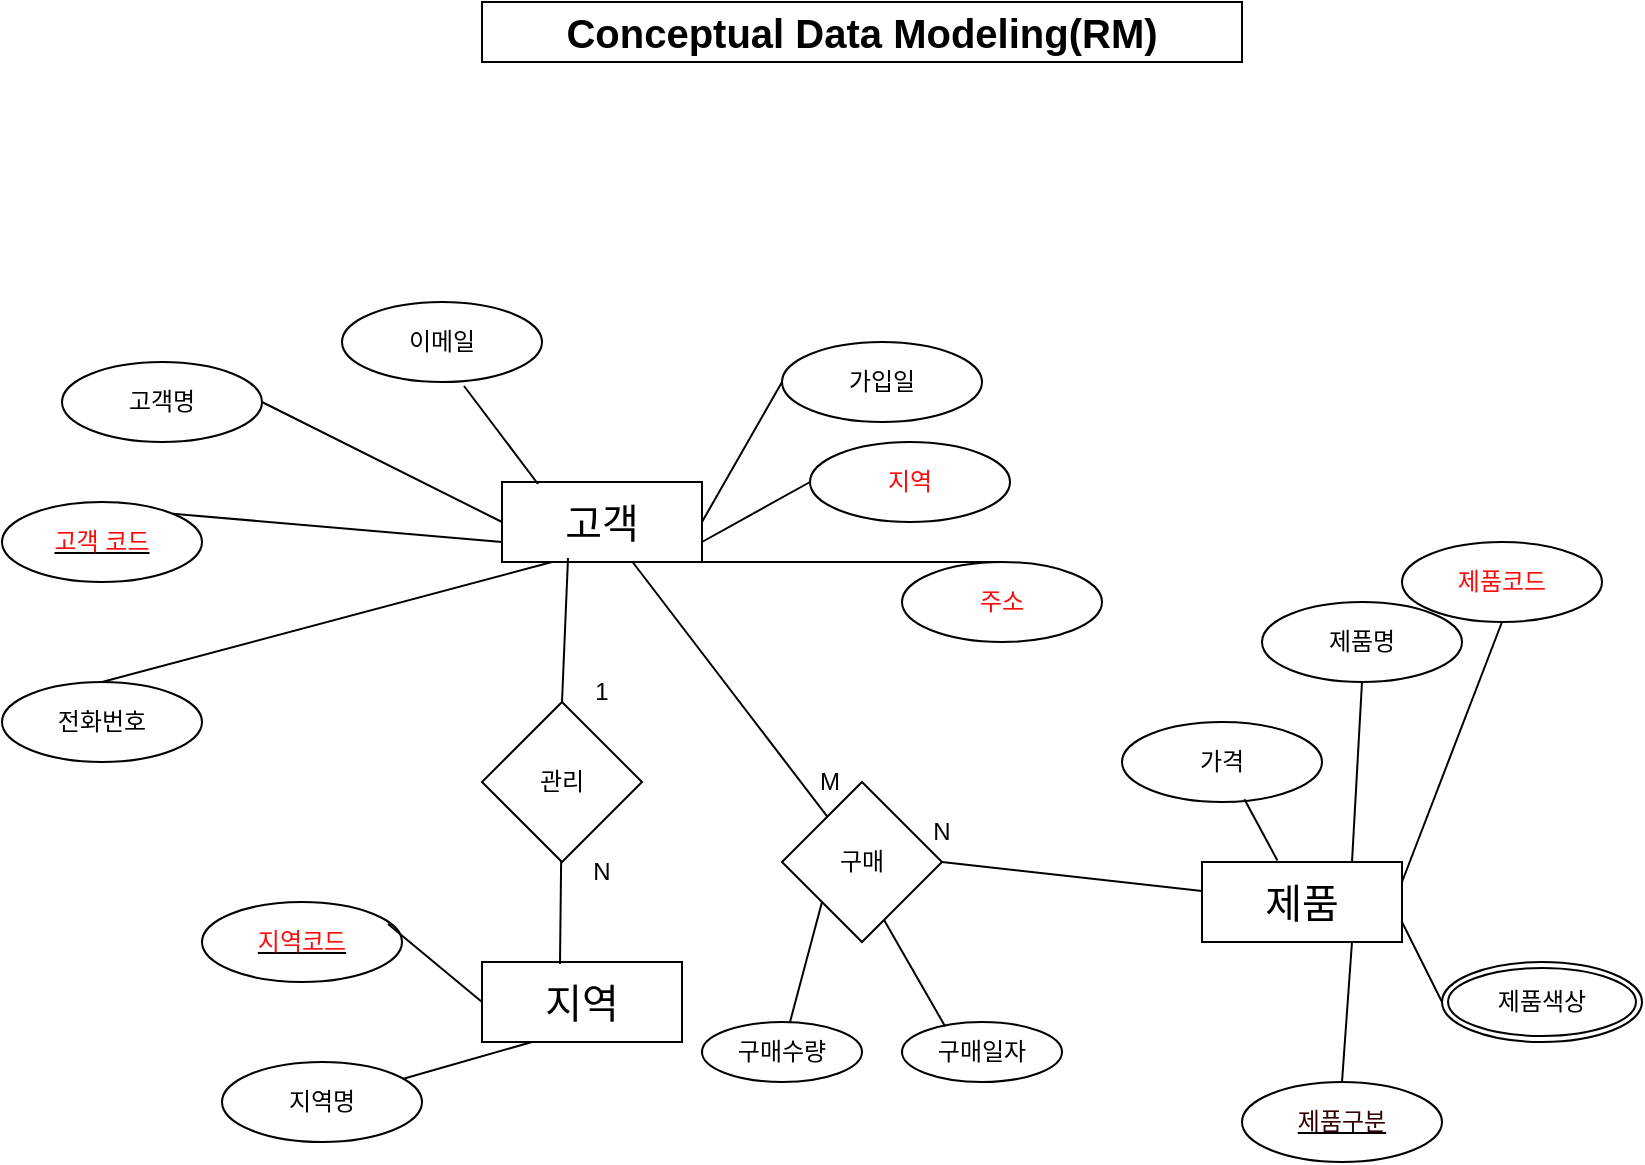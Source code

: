 <mxfile version="21.6.5" type="github" pages="2">
  <diagram name="페이지-1" id="ctG3i_B3t7xJVeC1sO4r">
    <mxGraphModel dx="1687" dy="929" grid="1" gridSize="10" guides="1" tooltips="1" connect="1" arrows="1" fold="1" page="1" pageScale="1" pageWidth="827" pageHeight="1169" math="0" shadow="0">
      <root>
        <mxCell id="0" />
        <mxCell id="1" parent="0" />
        <mxCell id="lO-m15wxZYzl-79D4BZT-1" value="&lt;font style=&quot;font-size: 20px;&quot;&gt;고객&lt;/font&gt;" style="whiteSpace=wrap;html=1;align=center;" parent="1" vertex="1">
          <mxGeometry x="250" y="250" width="100" height="40" as="geometry" />
        </mxCell>
        <mxCell id="lO-m15wxZYzl-79D4BZT-3" value="고객명" style="ellipse;whiteSpace=wrap;html=1;align=center;" parent="1" vertex="1">
          <mxGeometry x="30" y="190" width="100" height="40" as="geometry" />
        </mxCell>
        <mxCell id="lO-m15wxZYzl-79D4BZT-5" value="" style="endArrow=none;html=1;rounded=0;exitX=1;exitY=0.5;exitDx=0;exitDy=0;entryX=0;entryY=0.5;entryDx=0;entryDy=0;" parent="1" source="lO-m15wxZYzl-79D4BZT-3" target="lO-m15wxZYzl-79D4BZT-1" edge="1">
          <mxGeometry relative="1" as="geometry">
            <mxPoint x="180" y="400" as="sourcePoint" />
            <mxPoint x="340" y="400" as="targetPoint" />
          </mxGeometry>
        </mxCell>
        <mxCell id="lO-m15wxZYzl-79D4BZT-6" value="전화번호" style="ellipse;whiteSpace=wrap;html=1;align=center;" parent="1" vertex="1">
          <mxGeometry y="350" width="100" height="40" as="geometry" />
        </mxCell>
        <mxCell id="lO-m15wxZYzl-79D4BZT-7" value="이메일" style="ellipse;whiteSpace=wrap;html=1;align=center;" parent="1" vertex="1">
          <mxGeometry x="170" y="160" width="100" height="40" as="geometry" />
        </mxCell>
        <mxCell id="lO-m15wxZYzl-79D4BZT-8" value="&lt;font color=&quot;#ff0a0a&quot;&gt;주소&lt;/font&gt;" style="ellipse;whiteSpace=wrap;html=1;align=center;" parent="1" vertex="1">
          <mxGeometry x="450" y="290" width="100" height="40" as="geometry" />
        </mxCell>
        <mxCell id="lO-m15wxZYzl-79D4BZT-9" value="&lt;font color=&quot;#ff0a0a&quot;&gt;지역&lt;/font&gt;" style="ellipse;whiteSpace=wrap;html=1;align=center;" parent="1" vertex="1">
          <mxGeometry x="404" y="230" width="100" height="40" as="geometry" />
        </mxCell>
        <mxCell id="lO-m15wxZYzl-79D4BZT-10" value="가입일" style="ellipse;whiteSpace=wrap;html=1;align=center;" parent="1" vertex="1">
          <mxGeometry x="390" y="180" width="100" height="40" as="geometry" />
        </mxCell>
        <mxCell id="lO-m15wxZYzl-79D4BZT-11" value="" style="endArrow=none;html=1;rounded=0;exitX=0.5;exitY=0;exitDx=0;exitDy=0;entryX=0.25;entryY=1;entryDx=0;entryDy=0;" parent="1" source="lO-m15wxZYzl-79D4BZT-6" target="lO-m15wxZYzl-79D4BZT-1" edge="1">
          <mxGeometry relative="1" as="geometry">
            <mxPoint x="320" y="510" as="sourcePoint" />
            <mxPoint x="410" y="340" as="targetPoint" />
          </mxGeometry>
        </mxCell>
        <mxCell id="lO-m15wxZYzl-79D4BZT-12" value="" style="endArrow=none;html=1;rounded=0;entryX=0.18;entryY=0.025;entryDx=0;entryDy=0;exitX=0.61;exitY=1.05;exitDx=0;exitDy=0;entryPerimeter=0;exitPerimeter=0;" parent="1" source="lO-m15wxZYzl-79D4BZT-7" target="lO-m15wxZYzl-79D4BZT-1" edge="1">
          <mxGeometry relative="1" as="geometry">
            <mxPoint x="320" y="510" as="sourcePoint" />
            <mxPoint x="480" y="510" as="targetPoint" />
          </mxGeometry>
        </mxCell>
        <mxCell id="lO-m15wxZYzl-79D4BZT-13" value="" style="endArrow=none;html=1;rounded=0;exitX=0.5;exitY=0;exitDx=0;exitDy=0;entryX=0.75;entryY=1;entryDx=0;entryDy=0;" parent="1" source="lO-m15wxZYzl-79D4BZT-8" target="lO-m15wxZYzl-79D4BZT-1" edge="1">
          <mxGeometry relative="1" as="geometry">
            <mxPoint x="320" y="510" as="sourcePoint" />
            <mxPoint x="410" y="340" as="targetPoint" />
          </mxGeometry>
        </mxCell>
        <mxCell id="lO-m15wxZYzl-79D4BZT-14" value="" style="endArrow=none;html=1;rounded=0;entryX=1;entryY=0.75;entryDx=0;entryDy=0;exitX=0;exitY=0.5;exitDx=0;exitDy=0;" parent="1" source="lO-m15wxZYzl-79D4BZT-9" target="lO-m15wxZYzl-79D4BZT-1" edge="1">
          <mxGeometry relative="1" as="geometry">
            <mxPoint x="320" y="510" as="sourcePoint" />
            <mxPoint x="480" y="510" as="targetPoint" />
          </mxGeometry>
        </mxCell>
        <mxCell id="lO-m15wxZYzl-79D4BZT-15" value="" style="endArrow=none;html=1;rounded=0;entryX=1;entryY=0.5;entryDx=0;entryDy=0;exitX=0;exitY=0.5;exitDx=0;exitDy=0;" parent="1" source="lO-m15wxZYzl-79D4BZT-10" target="lO-m15wxZYzl-79D4BZT-1" edge="1">
          <mxGeometry relative="1" as="geometry">
            <mxPoint x="320" y="510" as="sourcePoint" />
            <mxPoint x="480" y="510" as="targetPoint" />
          </mxGeometry>
        </mxCell>
        <mxCell id="lO-m15wxZYzl-79D4BZT-16" value="&lt;u&gt;&lt;font color=&quot;#ff0a0a&quot;&gt;고객 코드&lt;/font&gt;&lt;/u&gt;" style="ellipse;whiteSpace=wrap;html=1;align=center;" parent="1" vertex="1">
          <mxGeometry y="260" width="100" height="40" as="geometry" />
        </mxCell>
        <mxCell id="lO-m15wxZYzl-79D4BZT-17" value="" style="endArrow=none;html=1;rounded=0;exitX=1;exitY=0;exitDx=0;exitDy=0;entryX=0;entryY=0.75;entryDx=0;entryDy=0;" parent="1" source="lO-m15wxZYzl-79D4BZT-16" target="lO-m15wxZYzl-79D4BZT-1" edge="1">
          <mxGeometry relative="1" as="geometry">
            <mxPoint x="320" y="510" as="sourcePoint" />
            <mxPoint x="360" y="320" as="targetPoint" />
          </mxGeometry>
        </mxCell>
        <mxCell id="6MWa4XduvLRAcLlswhVx-1" value="&lt;span style=&quot;font-size: 20px;&quot;&gt;지역&lt;/span&gt;" style="whiteSpace=wrap;html=1;align=center;" vertex="1" parent="1">
          <mxGeometry x="240" y="490" width="100" height="40" as="geometry" />
        </mxCell>
        <mxCell id="6MWa4XduvLRAcLlswhVx-2" value="&lt;u&gt;&lt;font color=&quot;#ff0a0a&quot;&gt;지역코드&lt;/font&gt;&lt;/u&gt;" style="ellipse;whiteSpace=wrap;html=1;align=center;" vertex="1" parent="1">
          <mxGeometry x="100" y="460" width="100" height="40" as="geometry" />
        </mxCell>
        <mxCell id="6MWa4XduvLRAcLlswhVx-3" value="지역명" style="ellipse;whiteSpace=wrap;html=1;align=center;" vertex="1" parent="1">
          <mxGeometry x="110" y="540" width="100" height="40" as="geometry" />
        </mxCell>
        <mxCell id="6MWa4XduvLRAcLlswhVx-4" value="" style="endArrow=none;html=1;rounded=0;exitX=0.93;exitY=0.275;exitDx=0;exitDy=0;entryX=0;entryY=0.5;entryDx=0;entryDy=0;exitPerimeter=0;" edge="1" parent="1" source="6MWa4XduvLRAcLlswhVx-2" target="6MWa4XduvLRAcLlswhVx-1">
          <mxGeometry relative="1" as="geometry">
            <mxPoint x="170" y="810" as="sourcePoint" />
            <mxPoint x="210" y="740" as="targetPoint" />
          </mxGeometry>
        </mxCell>
        <mxCell id="6MWa4XduvLRAcLlswhVx-5" value="" style="endArrow=none;html=1;rounded=0;entryX=0.25;entryY=1;entryDx=0;entryDy=0;" edge="1" parent="1" source="6MWa4XduvLRAcLlswhVx-3" target="6MWa4XduvLRAcLlswhVx-1">
          <mxGeometry relative="1" as="geometry">
            <mxPoint x="170" y="880" as="sourcePoint" />
            <mxPoint x="230" y="810" as="targetPoint" />
          </mxGeometry>
        </mxCell>
        <mxCell id="6MWa4XduvLRAcLlswhVx-8" value="&lt;span style=&quot;font-size: 20px;&quot;&gt;제품&lt;/span&gt;" style="whiteSpace=wrap;html=1;align=center;" vertex="1" parent="1">
          <mxGeometry x="600" y="440" width="100" height="40" as="geometry" />
        </mxCell>
        <mxCell id="6MWa4XduvLRAcLlswhVx-9" value="&lt;u&gt;&lt;font color=&quot;#330000&quot;&gt;제품구분&lt;/font&gt;&lt;/u&gt;" style="ellipse;whiteSpace=wrap;html=1;align=center;" vertex="1" parent="1">
          <mxGeometry x="620" y="550" width="100" height="40" as="geometry" />
        </mxCell>
        <mxCell id="6MWa4XduvLRAcLlswhVx-11" value="" style="endArrow=none;html=1;rounded=0;exitX=0.5;exitY=0;exitDx=0;exitDy=0;entryX=0.75;entryY=1;entryDx=0;entryDy=0;" edge="1" parent="1" source="6MWa4XduvLRAcLlswhVx-9" target="6MWa4XduvLRAcLlswhVx-8">
          <mxGeometry relative="1" as="geometry">
            <mxPoint x="530" y="810" as="sourcePoint" />
            <mxPoint x="570" y="740" as="targetPoint" />
          </mxGeometry>
        </mxCell>
        <mxCell id="6MWa4XduvLRAcLlswhVx-12" value="" style="endArrow=none;html=1;rounded=0;exitX=0.5;exitY=0;exitDx=0;exitDy=0;entryX=1;entryY=0.25;entryDx=0;entryDy=0;" edge="1" parent="1" target="6MWa4XduvLRAcLlswhVx-8">
          <mxGeometry relative="1" as="geometry">
            <mxPoint x="750" y="320.0" as="sourcePoint" />
            <mxPoint x="690" y="770" as="targetPoint" />
          </mxGeometry>
        </mxCell>
        <mxCell id="6MWa4XduvLRAcLlswhVx-13" value="&lt;font color=&quot;#050000&quot;&gt;구매수량&lt;/font&gt;" style="ellipse;whiteSpace=wrap;html=1;align=center;" vertex="1" parent="1">
          <mxGeometry x="350" y="520" width="80" height="30" as="geometry" />
        </mxCell>
        <mxCell id="6MWa4XduvLRAcLlswhVx-17" value="&lt;font color=&quot;#050000&quot;&gt;제품명&lt;br&gt;&lt;/font&gt;" style="ellipse;whiteSpace=wrap;html=1;align=center;" vertex="1" parent="1">
          <mxGeometry x="630" y="310" width="100" height="40" as="geometry" />
        </mxCell>
        <mxCell id="6MWa4XduvLRAcLlswhVx-19" value="관리" style="rhombus;whiteSpace=wrap;html=1;" vertex="1" parent="1">
          <mxGeometry x="240" y="360" width="80" height="80" as="geometry" />
        </mxCell>
        <mxCell id="6MWa4XduvLRAcLlswhVx-22" value="" style="endArrow=none;html=1;rounded=0;" edge="1" parent="1" source="6MWa4XduvLRAcLlswhVx-32" target="lO-m15wxZYzl-79D4BZT-1">
          <mxGeometry width="50" height="50" relative="1" as="geometry">
            <mxPoint x="380" y="850" as="sourcePoint" />
            <mxPoint x="430" y="800" as="targetPoint" />
          </mxGeometry>
        </mxCell>
        <mxCell id="6MWa4XduvLRAcLlswhVx-26" value="" style="endArrow=none;html=1;rounded=0;entryX=0.33;entryY=0.95;entryDx=0;entryDy=0;entryPerimeter=0;exitX=0.5;exitY=0;exitDx=0;exitDy=0;" edge="1" parent="1" source="6MWa4XduvLRAcLlswhVx-19" target="lO-m15wxZYzl-79D4BZT-1">
          <mxGeometry width="50" height="50" relative="1" as="geometry">
            <mxPoint x="330" y="590" as="sourcePoint" />
            <mxPoint x="430" y="300" as="targetPoint" />
          </mxGeometry>
        </mxCell>
        <mxCell id="6MWa4XduvLRAcLlswhVx-29" value="" style="endArrow=none;html=1;rounded=0;entryX=1;entryY=0.5;entryDx=0;entryDy=0;" edge="1" parent="1" source="stB9Ug33SJCfoGX-pwgp-1" target="6MWa4XduvLRAcLlswhVx-32">
          <mxGeometry width="50" height="50" relative="1" as="geometry">
            <mxPoint x="380" y="900" as="sourcePoint" />
            <mxPoint x="430" y="850" as="targetPoint" />
          </mxGeometry>
        </mxCell>
        <mxCell id="6MWa4XduvLRAcLlswhVx-31" value="" style="endArrow=none;html=1;rounded=0;exitX=0.39;exitY=0.025;exitDx=0;exitDy=0;exitPerimeter=0;" edge="1" parent="1" source="6MWa4XduvLRAcLlswhVx-1" target="6MWa4XduvLRAcLlswhVx-19">
          <mxGeometry width="50" height="50" relative="1" as="geometry">
            <mxPoint x="235" y="760" as="sourcePoint" />
            <mxPoint x="285" y="710" as="targetPoint" />
          </mxGeometry>
        </mxCell>
        <mxCell id="6MWa4XduvLRAcLlswhVx-32" value="구매" style="rhombus;whiteSpace=wrap;html=1;" vertex="1" parent="1">
          <mxGeometry x="390" y="400" width="80" height="80" as="geometry" />
        </mxCell>
        <mxCell id="6MWa4XduvLRAcLlswhVx-38" value="&lt;font color=&quot;#050000&quot;&gt;구매일자&lt;br&gt;&lt;/font&gt;" style="ellipse;whiteSpace=wrap;html=1;align=center;" vertex="1" parent="1">
          <mxGeometry x="450" y="520" width="80" height="30" as="geometry" />
        </mxCell>
        <mxCell id="6MWa4XduvLRAcLlswhVx-39" value="" style="endArrow=none;html=1;rounded=0;entryX=0;entryY=1;entryDx=0;entryDy=0;" edge="1" parent="1" source="6MWa4XduvLRAcLlswhVx-13" target="6MWa4XduvLRAcLlswhVx-32">
          <mxGeometry width="50" height="50" relative="1" as="geometry">
            <mxPoint x="460" y="580" as="sourcePoint" />
            <mxPoint x="362" y="453" as="targetPoint" />
          </mxGeometry>
        </mxCell>
        <mxCell id="6MWa4XduvLRAcLlswhVx-40" value="" style="endArrow=none;html=1;rounded=0;entryX=0.638;entryY=0.863;entryDx=0;entryDy=0;exitX=0.27;exitY=0.075;exitDx=0;exitDy=0;exitPerimeter=0;entryPerimeter=0;" edge="1" parent="1" source="6MWa4XduvLRAcLlswhVx-38" target="6MWa4XduvLRAcLlswhVx-32">
          <mxGeometry width="50" height="50" relative="1" as="geometry">
            <mxPoint x="439.5" y="530" as="sourcePoint" />
            <mxPoint x="439.5" y="460" as="targetPoint" />
          </mxGeometry>
        </mxCell>
        <mxCell id="6MWa4XduvLRAcLlswhVx-41" value="&lt;font color=&quot;#ff0a0a&quot;&gt;제품코드&lt;/font&gt;" style="ellipse;whiteSpace=wrap;html=1;align=center;" vertex="1" parent="1">
          <mxGeometry x="700" y="280" width="100" height="40" as="geometry" />
        </mxCell>
        <mxCell id="UzY78p47QIAQdNlPT3tf-1" value="&lt;font style=&quot;font-size: 20px;&quot;&gt;&lt;b&gt;Conceptual Data Modeling(RM)&lt;/b&gt;&lt;/font&gt;" style="whiteSpace=wrap;html=1;align=center;" vertex="1" parent="1">
          <mxGeometry x="240" y="10" width="380" height="30" as="geometry" />
        </mxCell>
        <mxCell id="1WIIRvdV10EKxF0J9GSD-1" value="1" style="text;html=1;strokeColor=none;fillColor=none;align=center;verticalAlign=middle;whiteSpace=wrap;rounded=0;" vertex="1" parent="1">
          <mxGeometry x="270" y="340" width="60" height="30" as="geometry" />
        </mxCell>
        <mxCell id="1WIIRvdV10EKxF0J9GSD-2" value="N" style="text;html=1;strokeColor=none;fillColor=none;align=center;verticalAlign=middle;whiteSpace=wrap;rounded=0;" vertex="1" parent="1">
          <mxGeometry x="270" y="430" width="60" height="30" as="geometry" />
        </mxCell>
        <mxCell id="GF0Iq6_NHCMn3ZYrIbOU-1" value="&lt;font color=&quot;#050000&quot;&gt;제품색상&lt;/font&gt;" style="ellipse;shape=doubleEllipse;margin=3;whiteSpace=wrap;html=1;align=center;" vertex="1" parent="1">
          <mxGeometry x="720" y="490" width="100" height="40" as="geometry" />
        </mxCell>
        <mxCell id="GF0Iq6_NHCMn3ZYrIbOU-2" value="&lt;font color=&quot;#050000&quot;&gt;가격&lt;br&gt;&lt;/font&gt;" style="ellipse;whiteSpace=wrap;html=1;align=center;" vertex="1" parent="1">
          <mxGeometry x="560" y="370" width="100" height="40" as="geometry" />
        </mxCell>
        <mxCell id="GF0Iq6_NHCMn3ZYrIbOU-3" value="" style="endArrow=none;html=1;rounded=0;exitX=0.377;exitY=-0.019;exitDx=0;exitDy=0;entryX=0.612;entryY=0.966;entryDx=0;entryDy=0;entryPerimeter=0;exitPerimeter=0;" edge="1" parent="1" source="6MWa4XduvLRAcLlswhVx-8" target="GF0Iq6_NHCMn3ZYrIbOU-2">
          <mxGeometry relative="1" as="geometry">
            <mxPoint x="680" y="560" as="sourcePoint" />
            <mxPoint x="685" y="490" as="targetPoint" />
          </mxGeometry>
        </mxCell>
        <mxCell id="GF0Iq6_NHCMn3ZYrIbOU-4" value="" style="endArrow=none;html=1;rounded=0;exitX=0.75;exitY=0;exitDx=0;exitDy=0;entryX=0.5;entryY=1;entryDx=0;entryDy=0;" edge="1" parent="1" source="6MWa4XduvLRAcLlswhVx-8" target="6MWa4XduvLRAcLlswhVx-17">
          <mxGeometry relative="1" as="geometry">
            <mxPoint x="690" y="570" as="sourcePoint" />
            <mxPoint x="695" y="500" as="targetPoint" />
          </mxGeometry>
        </mxCell>
        <mxCell id="GF0Iq6_NHCMn3ZYrIbOU-5" value="" style="endArrow=none;html=1;rounded=0;exitX=0;exitY=0.5;exitDx=0;exitDy=0;entryX=1;entryY=0.75;entryDx=0;entryDy=0;" edge="1" parent="1" source="GF0Iq6_NHCMn3ZYrIbOU-1" target="6MWa4XduvLRAcLlswhVx-8">
          <mxGeometry relative="1" as="geometry">
            <mxPoint x="700" y="580" as="sourcePoint" />
            <mxPoint x="705" y="510" as="targetPoint" />
          </mxGeometry>
        </mxCell>
        <mxCell id="stB9Ug33SJCfoGX-pwgp-2" value="" style="endArrow=none;html=1;rounded=0;entryX=1;entryY=0.5;entryDx=0;entryDy=0;" edge="1" parent="1" source="6MWa4XduvLRAcLlswhVx-8" target="6MWa4XduvLRAcLlswhVx-32">
          <mxGeometry width="50" height="50" relative="1" as="geometry">
            <mxPoint x="600" y="454" as="sourcePoint" />
            <mxPoint x="470" y="440" as="targetPoint" />
          </mxGeometry>
        </mxCell>
        <mxCell id="stB9Ug33SJCfoGX-pwgp-1" value="N" style="text;html=1;strokeColor=none;fillColor=none;align=center;verticalAlign=middle;whiteSpace=wrap;rounded=0;" vertex="1" parent="1">
          <mxGeometry x="440" y="410" width="60" height="30" as="geometry" />
        </mxCell>
        <mxCell id="stB9Ug33SJCfoGX-pwgp-3" value="M" style="text;html=1;strokeColor=none;fillColor=none;align=center;verticalAlign=middle;whiteSpace=wrap;rounded=0;" vertex="1" parent="1">
          <mxGeometry x="384" y="385" width="60" height="30" as="geometry" />
        </mxCell>
      </root>
    </mxGraphModel>
  </diagram>
  <diagram id="FZ0X5cx1JuqxKmu5tSTD" name="페이지-2">
    <mxGraphModel dx="3931" dy="878" grid="1" gridSize="10" guides="1" tooltips="1" connect="1" arrows="1" fold="1" page="1" pageScale="1" pageWidth="1169" pageHeight="827" math="0" shadow="0">
      <root>
        <mxCell id="0" />
        <mxCell id="1" parent="0" />
        <mxCell id="w2QnZpKn5yKfwx2uDZTm-1" value="&lt;font style=&quot;font-size: 20px;&quot;&gt;&lt;b&gt;Logical Data Modeling(RM)&lt;/b&gt;&lt;/font&gt;" style="whiteSpace=wrap;html=1;align=center;" vertex="1" parent="1">
          <mxGeometry x="-837" y="10" width="380" height="30" as="geometry" />
        </mxCell>
        <mxCell id="ubopG3NtLeuXHdmQTXOl-1" value="&lt;font style=&quot;font-size: 20px;&quot;&gt;고객&lt;/font&gt;" style="whiteSpace=wrap;html=1;align=center;" vertex="1" parent="1">
          <mxGeometry x="-1140" y="200" width="100" height="40" as="geometry" />
        </mxCell>
        <mxCell id="ubopG3NtLeuXHdmQTXOl-2" value="고객명" style="ellipse;whiteSpace=wrap;html=1;align=center;" vertex="1" parent="1">
          <mxGeometry x="-1330" y="120" width="100" height="40" as="geometry" />
        </mxCell>
        <mxCell id="ubopG3NtLeuXHdmQTXOl-3" value="" style="endArrow=none;html=1;rounded=0;exitX=1;exitY=0.5;exitDx=0;exitDy=0;entryX=0;entryY=0.25;entryDx=0;entryDy=0;" edge="1" parent="1" source="ubopG3NtLeuXHdmQTXOl-2" target="ubopG3NtLeuXHdmQTXOl-1">
          <mxGeometry relative="1" as="geometry">
            <mxPoint x="-1200" y="380" as="sourcePoint" />
            <mxPoint x="-1040" y="380" as="targetPoint" />
          </mxGeometry>
        </mxCell>
        <mxCell id="ubopG3NtLeuXHdmQTXOl-4" value="전화번호" style="ellipse;whiteSpace=wrap;html=1;align=center;" vertex="1" parent="1">
          <mxGeometry x="-1390" y="230" width="100" height="40" as="geometry" />
        </mxCell>
        <mxCell id="ubopG3NtLeuXHdmQTXOl-5" value="이메일" style="ellipse;whiteSpace=wrap;html=1;align=center;" vertex="1" parent="1">
          <mxGeometry x="-1197" y="80" width="100" height="40" as="geometry" />
        </mxCell>
        <mxCell id="ubopG3NtLeuXHdmQTXOl-6" value="&lt;font color=&quot;#ff0a0a&quot;&gt;주소&lt;/font&gt;" style="ellipse;whiteSpace=wrap;html=1;align=center;" vertex="1" parent="1">
          <mxGeometry x="-1040" y="110" width="100" height="40" as="geometry" />
        </mxCell>
        <mxCell id="ubopG3NtLeuXHdmQTXOl-7" value="&lt;font color=&quot;#ff0a0a&quot;&gt;지역&lt;/font&gt;" style="ellipse;whiteSpace=wrap;html=1;align=center;" vertex="1" parent="1">
          <mxGeometry x="-976" y="210" width="100" height="40" as="geometry" />
        </mxCell>
        <mxCell id="ubopG3NtLeuXHdmQTXOl-8" value="가입일" style="ellipse;whiteSpace=wrap;html=1;align=center;" vertex="1" parent="1">
          <mxGeometry x="-990" y="160" width="100" height="40" as="geometry" />
        </mxCell>
        <mxCell id="ubopG3NtLeuXHdmQTXOl-9" value="" style="endArrow=none;html=1;rounded=0;exitX=0.969;exitY=0.282;exitDx=0;exitDy=0;exitPerimeter=0;entryX=0;entryY=0.75;entryDx=0;entryDy=0;" edge="1" parent="1" source="ubopG3NtLeuXHdmQTXOl-4" target="ubopG3NtLeuXHdmQTXOl-1">
          <mxGeometry relative="1" as="geometry">
            <mxPoint x="-1060" y="490" as="sourcePoint" />
            <mxPoint x="-1130" y="260" as="targetPoint" />
          </mxGeometry>
        </mxCell>
        <mxCell id="ubopG3NtLeuXHdmQTXOl-10" value="" style="endArrow=none;html=1;rounded=0;entryX=0.18;entryY=0.025;entryDx=0;entryDy=0;entryPerimeter=0;exitX=0.5;exitY=1;exitDx=0;exitDy=0;" edge="1" parent="1" source="ubopG3NtLeuXHdmQTXOl-5" target="ubopG3NtLeuXHdmQTXOl-1">
          <mxGeometry relative="1" as="geometry">
            <mxPoint x="-1099" y="172" as="sourcePoint" />
            <mxPoint x="-900" y="490" as="targetPoint" />
          </mxGeometry>
        </mxCell>
        <mxCell id="ubopG3NtLeuXHdmQTXOl-11" value="" style="endArrow=none;html=1;rounded=0;entryX=0.669;entryY=-0.001;entryDx=0;entryDy=0;exitX=0.064;exitY=0.738;exitDx=0;exitDy=0;exitPerimeter=0;entryPerimeter=0;" edge="1" parent="1" source="ubopG3NtLeuXHdmQTXOl-6" target="ubopG3NtLeuXHdmQTXOl-1">
          <mxGeometry relative="1" as="geometry">
            <mxPoint x="-1060" y="490" as="sourcePoint" />
            <mxPoint x="-970" y="320" as="targetPoint" />
          </mxGeometry>
        </mxCell>
        <mxCell id="ubopG3NtLeuXHdmQTXOl-12" value="" style="endArrow=none;html=1;rounded=0;entryX=1;entryY=0.75;entryDx=0;entryDy=0;exitX=0;exitY=0.5;exitDx=0;exitDy=0;" edge="1" parent="1" source="ubopG3NtLeuXHdmQTXOl-7" target="ubopG3NtLeuXHdmQTXOl-1">
          <mxGeometry relative="1" as="geometry">
            <mxPoint x="-1060" y="490" as="sourcePoint" />
            <mxPoint x="-900" y="490" as="targetPoint" />
          </mxGeometry>
        </mxCell>
        <mxCell id="ubopG3NtLeuXHdmQTXOl-13" value="" style="endArrow=none;html=1;rounded=0;entryX=1;entryY=0.5;entryDx=0;entryDy=0;exitX=0;exitY=0.5;exitDx=0;exitDy=0;" edge="1" parent="1" source="ubopG3NtLeuXHdmQTXOl-8" target="ubopG3NtLeuXHdmQTXOl-1">
          <mxGeometry relative="1" as="geometry">
            <mxPoint x="-1060" y="490" as="sourcePoint" />
            <mxPoint x="-900" y="490" as="targetPoint" />
          </mxGeometry>
        </mxCell>
        <mxCell id="ubopG3NtLeuXHdmQTXOl-14" value="&lt;u&gt;&lt;font color=&quot;#ff0a0a&quot;&gt;고객 코드&lt;/font&gt;&lt;/u&gt;" style="ellipse;whiteSpace=wrap;html=1;align=center;" vertex="1" parent="1">
          <mxGeometry x="-1370" y="180" width="100" height="40" as="geometry" />
        </mxCell>
        <mxCell id="ubopG3NtLeuXHdmQTXOl-15" value="" style="endArrow=none;html=1;rounded=0;exitX=1;exitY=0.5;exitDx=0;exitDy=0;" edge="1" parent="1" source="ubopG3NtLeuXHdmQTXOl-14">
          <mxGeometry relative="1" as="geometry">
            <mxPoint x="-1060" y="490" as="sourcePoint" />
            <mxPoint x="-1140" y="220" as="targetPoint" />
          </mxGeometry>
        </mxCell>
        <mxCell id="0dT7PtTubFEQAT1aIAnC-1" value="고객" style="swimlane;childLayout=stackLayout;horizontal=1;startSize=30;horizontalStack=0;rounded=1;fontSize=14;fontStyle=0;strokeWidth=2;resizeParent=0;resizeLast=1;shadow=0;dashed=0;align=center;arcSize=4;whiteSpace=wrap;html=1;" vertex="1" parent="1">
          <mxGeometry x="-584" y="600" width="110" height="175" as="geometry">
            <mxRectangle x="-700" y="490" width="70" height="50" as="alternateBounds" />
          </mxGeometry>
        </mxCell>
        <mxCell id="0dT7PtTubFEQAT1aIAnC-2" value="&lt;font style=&quot;font-size: 14px;&quot;&gt;고객코드&lt;br&gt;고객명&lt;br&gt;전화번호&lt;br&gt;주소&lt;br&gt;지역&lt;br&gt;이메일&lt;br&gt;가입일&lt;br&gt;&lt;font style=&quot;font-size: 14px;&quot; color=&quot;#ff0a0a&quot;&gt;지역코드(FK)&lt;/font&gt;&lt;/font&gt;" style="align=left;strokeColor=none;fillColor=none;spacingLeft=4;fontSize=12;verticalAlign=top;resizable=0;rotatable=0;part=1;html=1;" vertex="1" parent="0dT7PtTubFEQAT1aIAnC-1">
          <mxGeometry y="30" width="110" height="145" as="geometry" />
        </mxCell>
        <mxCell id="gOReU0m_CxI61RvRwTs3-10" style="edgeStyle=orthogonalEdgeStyle;rounded=0;orthogonalLoop=1;jettySize=auto;html=1;exitX=0.5;exitY=1;exitDx=0;exitDy=0;" edge="1" parent="0dT7PtTubFEQAT1aIAnC-1" source="0dT7PtTubFEQAT1aIAnC-2" target="0dT7PtTubFEQAT1aIAnC-2">
          <mxGeometry relative="1" as="geometry" />
        </mxCell>
        <mxCell id="gOReU0m_CxI61RvRwTs3-2" value="&lt;span style=&quot;font-size: 20px;&quot;&gt;지역&lt;/span&gt;" style="whiteSpace=wrap;html=1;align=center;" vertex="1" parent="1">
          <mxGeometry x="-1153" y="430" width="100" height="40" as="geometry" />
        </mxCell>
        <mxCell id="gOReU0m_CxI61RvRwTs3-3" value="&lt;u&gt;&lt;font color=&quot;#ff0a0a&quot;&gt;지역코드&lt;/font&gt;&lt;/u&gt;" style="ellipse;whiteSpace=wrap;html=1;align=center;" vertex="1" parent="1">
          <mxGeometry x="-1320" y="410" width="100" height="40" as="geometry" />
        </mxCell>
        <mxCell id="gOReU0m_CxI61RvRwTs3-4" value="지역명" style="ellipse;whiteSpace=wrap;html=1;align=center;" vertex="1" parent="1">
          <mxGeometry x="-1310" y="470" width="100" height="40" as="geometry" />
        </mxCell>
        <mxCell id="gOReU0m_CxI61RvRwTs3-5" value="" style="endArrow=none;html=1;rounded=0;exitX=0.917;exitY=0.749;exitDx=0;exitDy=0;entryX=0;entryY=0.5;entryDx=0;entryDy=0;exitPerimeter=0;" edge="1" parent="1" source="gOReU0m_CxI61RvRwTs3-3" target="gOReU0m_CxI61RvRwTs3-2">
          <mxGeometry relative="1" as="geometry">
            <mxPoint x="-1340" y="765" as="sourcePoint" />
            <mxPoint x="-1300" y="695" as="targetPoint" />
          </mxGeometry>
        </mxCell>
        <mxCell id="gOReU0m_CxI61RvRwTs3-6" value="" style="endArrow=none;html=1;rounded=0;entryX=0;entryY=0.5;entryDx=0;entryDy=0;" edge="1" parent="1" source="gOReU0m_CxI61RvRwTs3-4" target="gOReU0m_CxI61RvRwTs3-2">
          <mxGeometry relative="1" as="geometry">
            <mxPoint x="-1340" y="835" as="sourcePoint" />
            <mxPoint x="-1280" y="765" as="targetPoint" />
          </mxGeometry>
        </mxCell>
        <mxCell id="gOReU0m_CxI61RvRwTs3-7" value="지역" style="swimlane;childLayout=stackLayout;horizontal=1;startSize=30;horizontalStack=0;rounded=1;fontSize=14;fontStyle=0;strokeWidth=2;resizeParent=0;resizeLast=1;shadow=0;dashed=0;align=center;arcSize=4;whiteSpace=wrap;html=1;" vertex="1" parent="1">
          <mxGeometry x="-770" y="590" width="110" height="110" as="geometry">
            <mxRectangle x="-700" y="490" width="70" height="50" as="alternateBounds" />
          </mxGeometry>
        </mxCell>
        <mxCell id="gOReU0m_CxI61RvRwTs3-8" value="&lt;font style=&quot;font-size: 14px;&quot;&gt;&lt;font style=&quot;font-size: 14px;&quot; color=&quot;#ff0a0a&quot;&gt;지역코드(PK)&lt;br&gt;&lt;/font&gt;지역명&lt;/font&gt;" style="align=left;strokeColor=none;fillColor=none;spacingLeft=4;fontSize=12;verticalAlign=top;resizable=0;rotatable=0;part=1;html=1;" vertex="1" parent="gOReU0m_CxI61RvRwTs3-7">
          <mxGeometry y="30" width="110" height="80" as="geometry" />
        </mxCell>
        <mxCell id="gOReU0m_CxI61RvRwTs3-14" value="관리" style="shape=rhombus;perimeter=rhombusPerimeter;whiteSpace=wrap;html=1;align=center;" vertex="1" parent="1">
          <mxGeometry x="-1130" y="280" width="100" height="60" as="geometry" />
        </mxCell>
        <mxCell id="gOReU0m_CxI61RvRwTs3-15" value="" style="endArrow=none;html=1;rounded=0;exitX=0.5;exitY=1;exitDx=0;exitDy=0;" edge="1" parent="1" source="ubopG3NtLeuXHdmQTXOl-1" target="gOReU0m_CxI61RvRwTs3-14">
          <mxGeometry relative="1" as="geometry">
            <mxPoint x="-370" y="370" as="sourcePoint" />
            <mxPoint x="-210" y="370" as="targetPoint" />
          </mxGeometry>
        </mxCell>
        <mxCell id="gOReU0m_CxI61RvRwTs3-16" value="" style="endArrow=none;html=1;rounded=0;exitX=0.5;exitY=1;exitDx=0;exitDy=0;entryX=0.5;entryY=0;entryDx=0;entryDy=0;" edge="1" parent="1" source="gOReU0m_CxI61RvRwTs3-14" target="gOReU0m_CxI61RvRwTs3-2">
          <mxGeometry relative="1" as="geometry">
            <mxPoint x="-470" y="280" as="sourcePoint" />
            <mxPoint x="-470" y="320" as="targetPoint" />
          </mxGeometry>
        </mxCell>
        <mxCell id="gOReU0m_CxI61RvRwTs3-18" value="" style="edgeStyle=entityRelationEdgeStyle;fontSize=12;html=1;endArrow=ERoneToMany;startArrow=ERmandOne;rounded=0;exitX=1;exitY=0.5;exitDx=0;exitDy=0;entryX=0;entryY=0.5;entryDx=0;entryDy=0;" edge="1" parent="1" source="gOReU0m_CxI61RvRwTs3-8" target="0dT7PtTubFEQAT1aIAnC-2">
          <mxGeometry width="100" height="100" relative="1" as="geometry">
            <mxPoint x="-580" y="450.5" as="sourcePoint" />
            <mxPoint x="-606" y="760" as="targetPoint" />
            <Array as="points">
              <mxPoint x="-355.45" y="344.21" />
              <mxPoint x="-640" y="580" />
              <mxPoint x="-325.45" y="354.21" />
              <mxPoint x="-296" y="341.5" />
              <mxPoint x="-296" y="295.5" />
              <mxPoint x="-286" y="335.5" />
            </Array>
          </mxGeometry>
        </mxCell>
        <mxCell id="otxqhu4aQ8YB37K8ZoHv-1" value="&lt;span style=&quot;font-size: 20px;&quot;&gt;제품&lt;/span&gt;" style="whiteSpace=wrap;html=1;align=center;" vertex="1" parent="1">
          <mxGeometry x="-730" y="270" width="100" height="40" as="geometry" />
        </mxCell>
        <mxCell id="otxqhu4aQ8YB37K8ZoHv-2" value="&lt;u&gt;&lt;font color=&quot;#330000&quot;&gt;제품구분&lt;/font&gt;&lt;/u&gt;" style="ellipse;whiteSpace=wrap;html=1;align=center;" vertex="1" parent="1">
          <mxGeometry x="-850" y="100" width="100" height="40" as="geometry" />
        </mxCell>
        <mxCell id="otxqhu4aQ8YB37K8ZoHv-3" value="" style="endArrow=none;html=1;rounded=0;exitX=0.5;exitY=1;exitDx=0;exitDy=0;entryX=0;entryY=0;entryDx=0;entryDy=0;" edge="1" parent="1" source="otxqhu4aQ8YB37K8ZoHv-2" target="otxqhu4aQ8YB37K8ZoHv-1">
          <mxGeometry relative="1" as="geometry">
            <mxPoint x="-945" y="860" as="sourcePoint" />
            <mxPoint x="-905" y="790" as="targetPoint" />
          </mxGeometry>
        </mxCell>
        <mxCell id="otxqhu4aQ8YB37K8ZoHv-4" value="" style="endArrow=none;html=1;rounded=0;exitX=0.5;exitY=1;exitDx=0;exitDy=0;entryX=0.5;entryY=0;entryDx=0;entryDy=0;" edge="1" parent="1" target="otxqhu4aQ8YB37K8ZoHv-1" source="otxqhu4aQ8YB37K8ZoHv-6">
          <mxGeometry relative="1" as="geometry">
            <mxPoint x="-725" y="370.0" as="sourcePoint" />
            <mxPoint x="-785" y="820" as="targetPoint" />
          </mxGeometry>
        </mxCell>
        <mxCell id="otxqhu4aQ8YB37K8ZoHv-5" value="&lt;font color=&quot;#050000&quot;&gt;제품명&lt;br&gt;&lt;/font&gt;" style="ellipse;whiteSpace=wrap;html=1;align=center;" vertex="1" parent="1">
          <mxGeometry x="-620" y="90" width="100" height="40" as="geometry" />
        </mxCell>
        <mxCell id="otxqhu4aQ8YB37K8ZoHv-6" value="&lt;font color=&quot;#ff0a0a&quot;&gt;제품코드&lt;/font&gt;" style="ellipse;whiteSpace=wrap;html=1;align=center;" vertex="1" parent="1">
          <mxGeometry x="-457" y="110" width="100" height="40" as="geometry" />
        </mxCell>
        <mxCell id="otxqhu4aQ8YB37K8ZoHv-7" value="&lt;font color=&quot;#050000&quot;&gt;제품색상&lt;/font&gt;" style="ellipse;shape=doubleEllipse;margin=3;whiteSpace=wrap;html=1;align=center;" vertex="1" parent="1">
          <mxGeometry x="-490" y="220" width="100" height="40" as="geometry" />
        </mxCell>
        <mxCell id="otxqhu4aQ8YB37K8ZoHv-8" value="&lt;font color=&quot;#050000&quot;&gt;가격&lt;br&gt;&lt;/font&gt;" style="ellipse;whiteSpace=wrap;html=1;align=center;" vertex="1" parent="1">
          <mxGeometry x="-740" y="110" width="100" height="40" as="geometry" />
        </mxCell>
        <mxCell id="otxqhu4aQ8YB37K8ZoHv-9" value="" style="endArrow=none;html=1;rounded=0;entryX=0.401;entryY=0.994;entryDx=0;entryDy=0;entryPerimeter=0;exitX=0.25;exitY=0;exitDx=0;exitDy=0;" edge="1" parent="1" source="otxqhu4aQ8YB37K8ZoHv-1" target="otxqhu4aQ8YB37K8ZoHv-8">
          <mxGeometry relative="1" as="geometry">
            <mxPoint x="-720" y="260" as="sourcePoint" />
            <mxPoint x="-790" y="540" as="targetPoint" />
          </mxGeometry>
        </mxCell>
        <mxCell id="otxqhu4aQ8YB37K8ZoHv-10" value="" style="endArrow=none;html=1;rounded=0;entryX=0.5;entryY=1;entryDx=0;entryDy=0;exitX=0.357;exitY=-0.033;exitDx=0;exitDy=0;exitPerimeter=0;" edge="1" parent="1" source="otxqhu4aQ8YB37K8ZoHv-1" target="otxqhu4aQ8YB37K8ZoHv-5">
          <mxGeometry relative="1" as="geometry">
            <mxPoint x="-670" y="260" as="sourcePoint" />
            <mxPoint x="-780" y="550" as="targetPoint" />
          </mxGeometry>
        </mxCell>
        <mxCell id="otxqhu4aQ8YB37K8ZoHv-11" value="" style="endArrow=none;html=1;rounded=0;exitX=0;exitY=0.5;exitDx=0;exitDy=0;entryX=0.75;entryY=0;entryDx=0;entryDy=0;" edge="1" parent="1" source="otxqhu4aQ8YB37K8ZoHv-7" target="otxqhu4aQ8YB37K8ZoHv-1">
          <mxGeometry relative="1" as="geometry">
            <mxPoint x="-775" y="630" as="sourcePoint" />
            <mxPoint x="-770" y="560" as="targetPoint" />
          </mxGeometry>
        </mxCell>
        <mxCell id="otxqhu4aQ8YB37K8ZoHv-14" value="제품" style="swimlane;childLayout=stackLayout;horizontal=1;startSize=30;horizontalStack=0;rounded=1;fontSize=14;fontStyle=0;strokeWidth=2;resizeParent=0;resizeLast=1;shadow=0;dashed=0;align=center;arcSize=4;whiteSpace=wrap;html=1;" vertex="1" parent="1">
          <mxGeometry x="-200" y="610" width="120" height="140" as="geometry">
            <mxRectangle x="-700" y="490" width="70" height="50" as="alternateBounds" />
          </mxGeometry>
        </mxCell>
        <mxCell id="otxqhu4aQ8YB37K8ZoHv-15" value="&lt;font style=&quot;font-size: 14px;&quot; color=&quot;#050000&quot;&gt;제품코드(PK)&lt;br&gt;제품명&lt;br&gt;제품구분&lt;br&gt;가격&lt;/font&gt;" style="align=left;strokeColor=none;fillColor=none;spacingLeft=4;fontSize=12;verticalAlign=top;resizable=0;rotatable=0;part=1;html=1;" vertex="1" parent="otxqhu4aQ8YB37K8ZoHv-14">
          <mxGeometry y="30" width="120" height="110" as="geometry" />
        </mxCell>
        <mxCell id="mGZyA3utkbzhnknSJCuP-1" value="&lt;font color=&quot;#050000&quot;&gt;구매수량&lt;/font&gt;" style="ellipse;whiteSpace=wrap;html=1;align=center;" vertex="1" parent="1">
          <mxGeometry x="-976" y="420" width="80" height="30" as="geometry" />
        </mxCell>
        <mxCell id="mGZyA3utkbzhnknSJCuP-2" value="" style="endArrow=none;html=1;rounded=0;entryX=1;entryY=0.5;entryDx=0;entryDy=0;" edge="1" parent="1" source="mGZyA3utkbzhnknSJCuP-7" target="mGZyA3utkbzhnknSJCuP-3">
          <mxGeometry width="50" height="50" relative="1" as="geometry">
            <mxPoint x="-946" y="800" as="sourcePoint" />
            <mxPoint x="-896" y="750" as="targetPoint" />
          </mxGeometry>
        </mxCell>
        <mxCell id="mGZyA3utkbzhnknSJCuP-3" value="구매" style="rhombus;whiteSpace=wrap;html=1;" vertex="1" parent="1">
          <mxGeometry x="-936" y="300" width="80" height="80" as="geometry" />
        </mxCell>
        <mxCell id="mGZyA3utkbzhnknSJCuP-4" value="&lt;font color=&quot;#050000&quot;&gt;구매일자&lt;br&gt;&lt;/font&gt;" style="ellipse;whiteSpace=wrap;html=1;align=center;" vertex="1" parent="1">
          <mxGeometry x="-876" y="420" width="80" height="30" as="geometry" />
        </mxCell>
        <mxCell id="mGZyA3utkbzhnknSJCuP-5" value="" style="endArrow=none;html=1;rounded=0;entryX=0;entryY=1;entryDx=0;entryDy=0;" edge="1" parent="1" source="mGZyA3utkbzhnknSJCuP-1" target="mGZyA3utkbzhnknSJCuP-3">
          <mxGeometry width="50" height="50" relative="1" as="geometry">
            <mxPoint x="-866" y="480" as="sourcePoint" />
            <mxPoint x="-964" y="353" as="targetPoint" />
          </mxGeometry>
        </mxCell>
        <mxCell id="mGZyA3utkbzhnknSJCuP-6" value="" style="endArrow=none;html=1;rounded=0;entryX=0.638;entryY=0.863;entryDx=0;entryDy=0;exitX=0.27;exitY=0.075;exitDx=0;exitDy=0;exitPerimeter=0;entryPerimeter=0;" edge="1" parent="1" source="mGZyA3utkbzhnknSJCuP-4" target="mGZyA3utkbzhnknSJCuP-3">
          <mxGeometry width="50" height="50" relative="1" as="geometry">
            <mxPoint x="-886.5" y="430" as="sourcePoint" />
            <mxPoint x="-886.5" y="360" as="targetPoint" />
          </mxGeometry>
        </mxCell>
        <mxCell id="mGZyA3utkbzhnknSJCuP-7" value="N" style="text;html=1;strokeColor=none;fillColor=none;align=center;verticalAlign=middle;whiteSpace=wrap;rounded=0;" vertex="1" parent="1">
          <mxGeometry x="-886" y="310" width="60" height="30" as="geometry" />
        </mxCell>
        <mxCell id="mGZyA3utkbzhnknSJCuP-8" value="M" style="text;html=1;strokeColor=none;fillColor=none;align=center;verticalAlign=middle;whiteSpace=wrap;rounded=0;" vertex="1" parent="1">
          <mxGeometry x="-942" y="285" width="60" height="30" as="geometry" />
        </mxCell>
        <mxCell id="mGZyA3utkbzhnknSJCuP-9" value="" style="endArrow=none;html=1;rounded=0;entryX=0.912;entryY=1.078;entryDx=0;entryDy=0;exitX=0;exitY=0.5;exitDx=0;exitDy=0;entryPerimeter=0;" edge="1" parent="1" source="mGZyA3utkbzhnknSJCuP-3" target="ubopG3NtLeuXHdmQTXOl-1">
          <mxGeometry relative="1" as="geometry">
            <mxPoint x="-966" y="240" as="sourcePoint" />
            <mxPoint x="-1030" y="240" as="targetPoint" />
          </mxGeometry>
        </mxCell>
        <mxCell id="mGZyA3utkbzhnknSJCuP-10" value="" style="endArrow=none;html=1;rounded=0;entryX=0.5;entryY=1;entryDx=0;entryDy=0;exitX=0;exitY=1;exitDx=0;exitDy=0;" edge="1" parent="1" source="otxqhu4aQ8YB37K8ZoHv-1" target="mGZyA3utkbzhnknSJCuP-7">
          <mxGeometry relative="1" as="geometry">
            <mxPoint x="-732" y="340" as="sourcePoint" />
            <mxPoint x="-796" y="340" as="targetPoint" />
          </mxGeometry>
        </mxCell>
        <mxCell id="mGZyA3utkbzhnknSJCuP-11" value="구매" style="swimlane;childLayout=stackLayout;horizontal=1;startSize=30;horizontalStack=0;rounded=1;fontSize=14;fontStyle=0;strokeWidth=2;resizeParent=0;resizeLast=1;shadow=0;dashed=0;align=center;arcSize=4;whiteSpace=wrap;html=1;" vertex="1" parent="1">
          <mxGeometry x="-390" y="610" width="110" height="150" as="geometry">
            <mxRectangle x="-700" y="490" width="70" height="50" as="alternateBounds" />
          </mxGeometry>
        </mxCell>
        <mxCell id="mGZyA3utkbzhnknSJCuP-12" value="&lt;font style=&quot;font-size: 14px;&quot;&gt;&lt;font style=&quot;font-size: 14px;&quot;&gt;구매번호(PK)&lt;br&gt;&lt;/font&gt;고객코드(FK)&lt;br&gt;제품코드(FK)&lt;br&gt;구매수량&lt;br&gt;구매일자&lt;br&gt;&lt;/font&gt;" style="align=left;strokeColor=none;fillColor=none;spacingLeft=4;fontSize=12;verticalAlign=top;resizable=0;rotatable=0;part=1;html=1;" vertex="1" parent="mGZyA3utkbzhnknSJCuP-11">
          <mxGeometry y="30" width="110" height="120" as="geometry" />
        </mxCell>
        <mxCell id="mGZyA3utkbzhnknSJCuP-13" value="" style="edgeStyle=entityRelationEdgeStyle;fontSize=12;html=1;endArrow=ERoneToMany;startArrow=ERmandOne;rounded=0;entryX=0.011;entryY=0.146;entryDx=0;entryDy=0;entryPerimeter=0;exitX=1.011;exitY=0.805;exitDx=0;exitDy=0;exitPerimeter=0;" edge="1" parent="1" source="0dT7PtTubFEQAT1aIAnC-2" target="mGZyA3utkbzhnknSJCuP-12">
          <mxGeometry width="100" height="100" relative="1" as="geometry">
            <mxPoint x="-430" y="430" as="sourcePoint" />
            <mxPoint x="-330" y="330" as="targetPoint" />
          </mxGeometry>
        </mxCell>
        <mxCell id="mGZyA3utkbzhnknSJCuP-14" value="" style="edgeStyle=entityRelationEdgeStyle;fontSize=12;html=1;endArrow=ERoneToMany;startArrow=ERoneToMany;rounded=0;exitX=1;exitY=0.5;exitDx=0;exitDy=0;entryX=-0.018;entryY=0.18;entryDx=0;entryDy=0;entryPerimeter=0;" edge="1" parent="1" source="mGZyA3utkbzhnknSJCuP-12" target="otxqhu4aQ8YB37K8ZoHv-15">
          <mxGeometry width="100" height="100" relative="1" as="geometry">
            <mxPoint x="-430" y="430" as="sourcePoint" />
            <mxPoint x="-330" y="330" as="targetPoint" />
          </mxGeometry>
        </mxCell>
      </root>
    </mxGraphModel>
  </diagram>
</mxfile>
